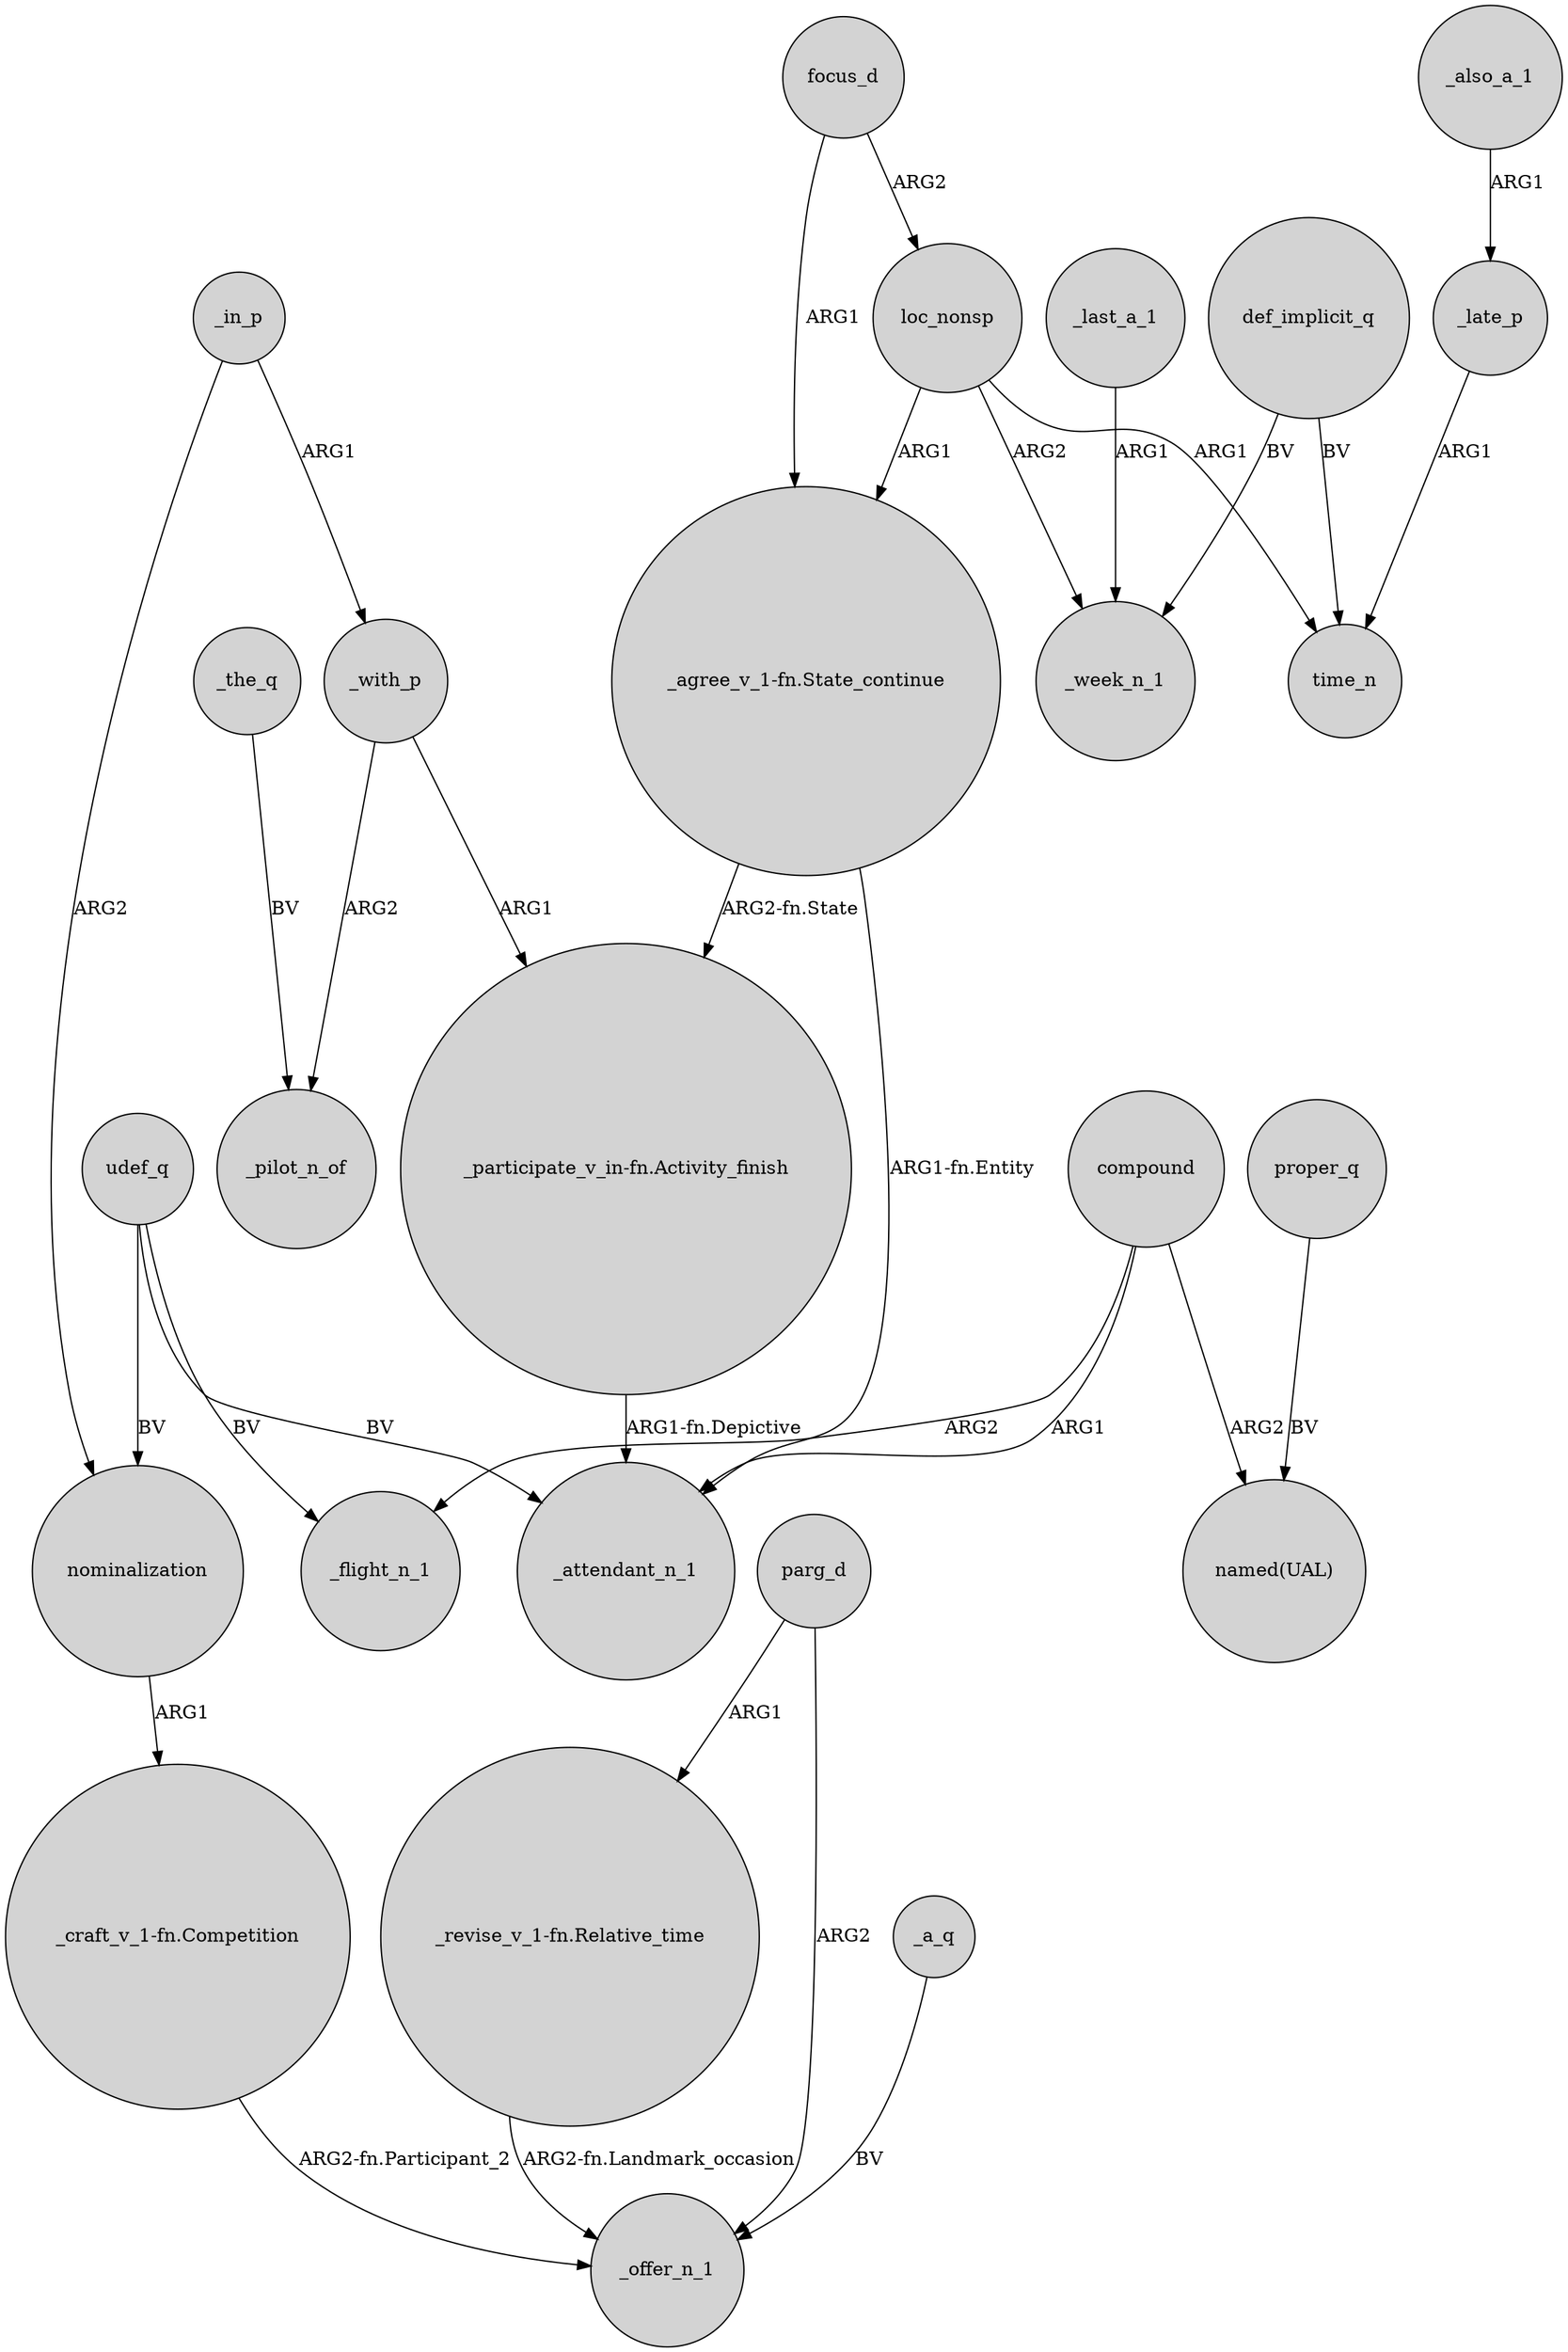 digraph {
	node [shape=circle style=filled]
	udef_q -> _attendant_n_1 [label=BV]
	udef_q -> _flight_n_1 [label=BV]
	"_agree_v_1-fn.State_continue" -> "_participate_v_in-fn.Activity_finish" [label="ARG2-fn.State"]
	_also_a_1 -> _late_p [label=ARG1]
	parg_d -> _offer_n_1 [label=ARG2]
	focus_d -> "_agree_v_1-fn.State_continue" [label=ARG1]
	loc_nonsp -> "_agree_v_1-fn.State_continue" [label=ARG1]
	parg_d -> "_revise_v_1-fn.Relative_time" [label=ARG1]
	"_participate_v_in-fn.Activity_finish" -> _attendant_n_1 [label="ARG1-fn.Depictive"]
	nominalization -> "_craft_v_1-fn.Competition" [label=ARG1]
	udef_q -> nominalization [label=BV]
	_in_p -> _with_p [label=ARG1]
	_with_p -> "_participate_v_in-fn.Activity_finish" [label=ARG1]
	loc_nonsp -> _week_n_1 [label=ARG2]
	focus_d -> loc_nonsp [label=ARG2]
	"_agree_v_1-fn.State_continue" -> _attendant_n_1 [label="ARG1-fn.Entity"]
	"_craft_v_1-fn.Competition" -> _offer_n_1 [label="ARG2-fn.Participant_2"]
	proper_q -> "named(UAL)" [label=BV]
	compound -> _flight_n_1 [label=ARG2]
	_last_a_1 -> _week_n_1 [label=ARG1]
	_with_p -> _pilot_n_of [label=ARG2]
	def_implicit_q -> _week_n_1 [label=BV]
	_late_p -> time_n [label=ARG1]
	loc_nonsp -> time_n [label=ARG1]
	_the_q -> _pilot_n_of [label=BV]
	compound -> "named(UAL)" [label=ARG2]
	_a_q -> _offer_n_1 [label=BV]
	_in_p -> nominalization [label=ARG2]
	compound -> _attendant_n_1 [label=ARG1]
	"_revise_v_1-fn.Relative_time" -> _offer_n_1 [label="ARG2-fn.Landmark_occasion"]
	def_implicit_q -> time_n [label=BV]
}
